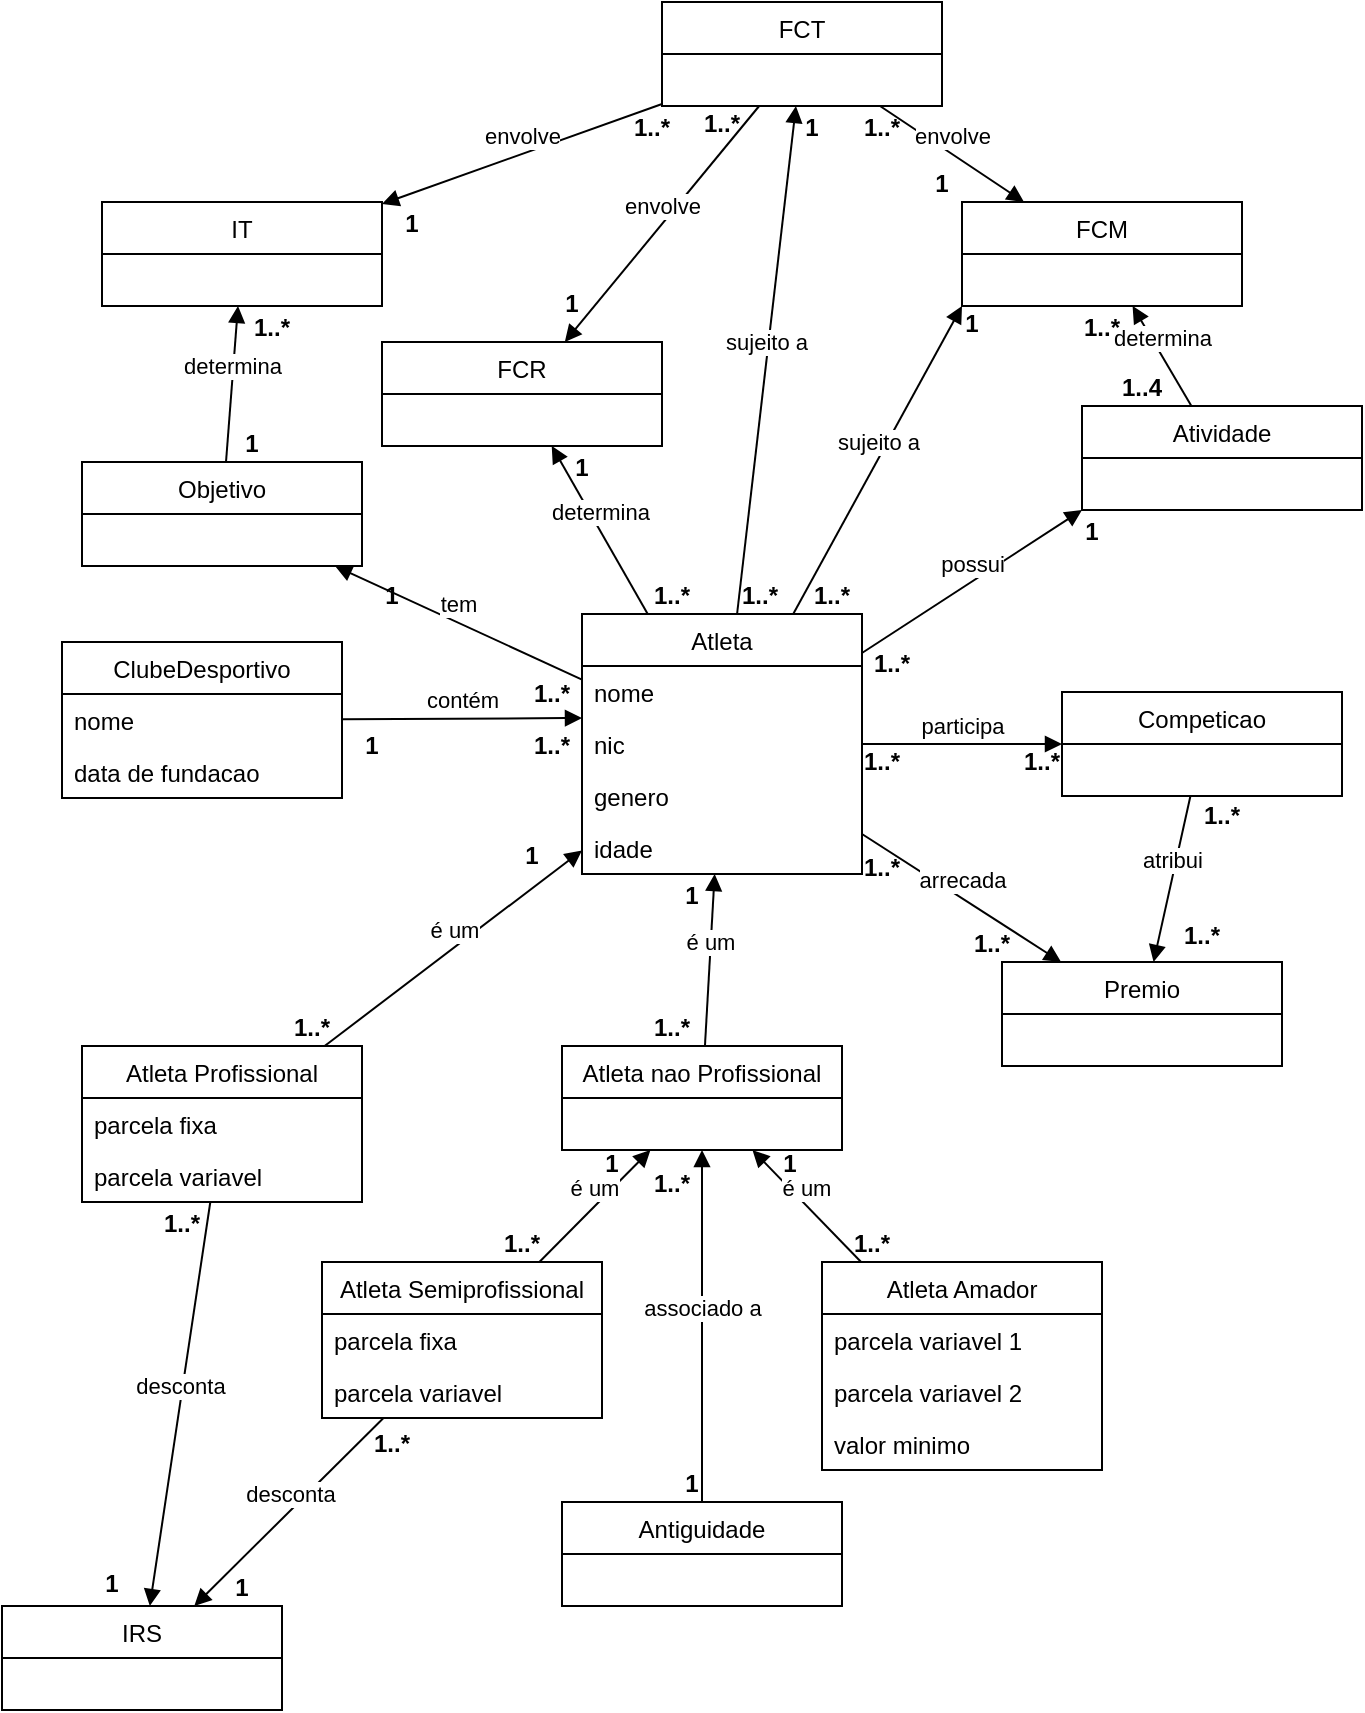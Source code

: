 <mxfile version="13.7.9" type="device"><diagram id="2ra55xBhOHxgva0ZvZWh" name="Página-1"><mxGraphModel dx="901" dy="882" grid="1" gridSize="10" guides="1" tooltips="1" connect="1" arrows="1" fold="1" page="1" pageScale="1" pageWidth="827" pageHeight="1169" math="0" shadow="0"><root><mxCell id="0"/><mxCell id="1" parent="0"/><mxCell id="EQMpbNKwI9AdpGDtnXle-26" value="determina" style="html=1;verticalAlign=bottom;endArrow=block;" parent="1" source="EQMpbNKwI9AdpGDtnXle-13" target="EQMpbNKwI9AdpGDtnXle-20" edge="1"><mxGeometry width="80" relative="1" as="geometry"><mxPoint x="300" y="420" as="sourcePoint"/><mxPoint x="380" y="420" as="targetPoint"/></mxGeometry></mxCell><mxCell id="EQMpbNKwI9AdpGDtnXle-31" value="envolve" style="html=1;verticalAlign=bottom;endArrow=block;" parent="1" source="EQMpbNKwI9AdpGDtnXle-28" target="EQMpbNKwI9AdpGDtnXle-20" edge="1"><mxGeometry width="80" relative="1" as="geometry"><mxPoint x="350" y="120" as="sourcePoint"/><mxPoint x="390" y="88.58" as="targetPoint"/></mxGeometry></mxCell><mxCell id="EQMpbNKwI9AdpGDtnXle-41" value="determina" style="html=1;verticalAlign=bottom;endArrow=block;" parent="1" source="EQMpbNKwI9AdpGDtnXle-8" target="EQMpbNKwI9AdpGDtnXle-38" edge="1"><mxGeometry width="80" relative="1" as="geometry"><mxPoint x="130" y="370" as="sourcePoint"/><mxPoint x="210" y="370" as="targetPoint"/></mxGeometry></mxCell><mxCell id="EQMpbNKwI9AdpGDtnXle-45" value="tem" style="html=1;verticalAlign=bottom;endArrow=block;" parent="1" source="EQMpbNKwI9AdpGDtnXle-8" target="EQMpbNKwI9AdpGDtnXle-42" edge="1"><mxGeometry width="80" relative="1" as="geometry"><mxPoint x="280" y="660" as="sourcePoint"/><mxPoint x="360" y="660" as="targetPoint"/></mxGeometry></mxCell><mxCell id="EQMpbNKwI9AdpGDtnXle-49" value="determina" style="html=1;verticalAlign=bottom;endArrow=block;" parent="1" source="EQMpbNKwI9AdpGDtnXle-42" target="EQMpbNKwI9AdpGDtnXle-46" edge="1"><mxGeometry width="80" relative="1" as="geometry"><mxPoint x="130" y="380" as="sourcePoint"/><mxPoint x="210" y="380" as="targetPoint"/></mxGeometry></mxCell><mxCell id="EQMpbNKwI9AdpGDtnXle-50" value="envolve" style="html=1;verticalAlign=bottom;endArrow=block;" parent="1" source="EQMpbNKwI9AdpGDtnXle-28" target="EQMpbNKwI9AdpGDtnXle-46" edge="1"><mxGeometry width="80" relative="1" as="geometry"><mxPoint x="230" y="230" as="sourcePoint"/><mxPoint x="310" y="230" as="targetPoint"/></mxGeometry></mxCell><mxCell id="EQMpbNKwI9AdpGDtnXle-51" value="envolve" style="html=1;verticalAlign=bottom;endArrow=block;" parent="1" source="EQMpbNKwI9AdpGDtnXle-28" target="EQMpbNKwI9AdpGDtnXle-38" edge="1"><mxGeometry width="80" relative="1" as="geometry"><mxPoint x="300" y="330" as="sourcePoint"/><mxPoint x="380" y="330" as="targetPoint"/></mxGeometry></mxCell><mxCell id="EQMpbNKwI9AdpGDtnXle-52" value="sujeito a" style="html=1;verticalAlign=bottom;endArrow=block;" parent="1" source="EQMpbNKwI9AdpGDtnXle-8" target="EQMpbNKwI9AdpGDtnXle-28" edge="1"><mxGeometry width="80" relative="1" as="geometry"><mxPoint x="90" y="200" as="sourcePoint"/><mxPoint x="170" y="200" as="targetPoint"/></mxGeometry></mxCell><mxCell id="EQMpbNKwI9AdpGDtnXle-59" value="é um" style="html=1;verticalAlign=bottom;endArrow=block;" parent="1" source="EQMpbNKwI9AdpGDtnXle-53" target="EQMpbNKwI9AdpGDtnXle-8" edge="1"><mxGeometry width="80" relative="1" as="geometry"><mxPoint x="350" y="740" as="sourcePoint"/><mxPoint x="430" y="740" as="targetPoint"/></mxGeometry></mxCell><mxCell id="EQMpbNKwI9AdpGDtnXle-72" value="é um" style="html=1;verticalAlign=bottom;endArrow=block;" parent="1" source="EQMpbNKwI9AdpGDtnXle-69" target="EQMpbNKwI9AdpGDtnXle-8" edge="1"><mxGeometry width="80" relative="1" as="geometry"><mxPoint x="320" y="770" as="sourcePoint"/><mxPoint x="400" y="770" as="targetPoint"/></mxGeometry></mxCell><mxCell id="EQMpbNKwI9AdpGDtnXle-73" value="é um" style="html=1;verticalAlign=bottom;endArrow=block;" parent="1" source="EQMpbNKwI9AdpGDtnXle-60" target="EQMpbNKwI9AdpGDtnXle-69" edge="1"><mxGeometry width="80" relative="1" as="geometry"><mxPoint x="340" y="840" as="sourcePoint"/><mxPoint x="420" y="840" as="targetPoint"/></mxGeometry></mxCell><mxCell id="EQMpbNKwI9AdpGDtnXle-74" value="é um" style="html=1;verticalAlign=bottom;endArrow=block;" parent="1" source="EQMpbNKwI9AdpGDtnXle-63" target="EQMpbNKwI9AdpGDtnXle-69" edge="1"><mxGeometry width="80" relative="1" as="geometry"><mxPoint x="430" y="818" as="sourcePoint"/><mxPoint x="510" y="818" as="targetPoint"/></mxGeometry></mxCell><mxCell id="EQMpbNKwI9AdpGDtnXle-76" value="associado a" style="html=1;verticalAlign=bottom;endArrow=block;" parent="1" source="EQMpbNKwI9AdpGDtnXle-68" target="EQMpbNKwI9AdpGDtnXle-69" edge="1"><mxGeometry width="80" relative="1" as="geometry"><mxPoint x="430" y="718.58" as="sourcePoint"/><mxPoint x="510" y="718.58" as="targetPoint"/></mxGeometry></mxCell><mxCell id="EQMpbNKwI9AdpGDtnXle-78" value="participa" style="html=1;verticalAlign=bottom;endArrow=block;" parent="1" source="EQMpbNKwI9AdpGDtnXle-8" target="EQMpbNKwI9AdpGDtnXle-35" edge="1"><mxGeometry width="80" relative="1" as="geometry"><mxPoint x="440" y="720" as="sourcePoint"/><mxPoint x="520" y="720" as="targetPoint"/></mxGeometry></mxCell><mxCell id="EQMpbNKwI9AdpGDtnXle-80" value="arrecada" style="html=1;verticalAlign=bottom;endArrow=block;" parent="1" source="EQMpbNKwI9AdpGDtnXle-8" target="EQMpbNKwI9AdpGDtnXle-79" edge="1"><mxGeometry width="80" relative="1" as="geometry"><mxPoint x="490" y="750" as="sourcePoint"/><mxPoint x="570" y="750" as="targetPoint"/></mxGeometry></mxCell><mxCell id="EQMpbNKwI9AdpGDtnXle-81" value="atribui" style="html=1;verticalAlign=bottom;endArrow=block;" parent="1" source="EQMpbNKwI9AdpGDtnXle-35" target="EQMpbNKwI9AdpGDtnXle-79" edge="1"><mxGeometry width="80" relative="1" as="geometry"><mxPoint x="710" y="720" as="sourcePoint"/><mxPoint x="790" y="720" as="targetPoint"/></mxGeometry></mxCell><mxCell id="EQMpbNKwI9AdpGDtnXle-46" value="IT" style="swimlane;fontStyle=0;childLayout=stackLayout;horizontal=1;startSize=26;fillColor=none;horizontalStack=0;resizeParent=1;resizeParentMax=0;resizeLast=0;collapsible=1;marginBottom=0;" parent="1" vertex="1"><mxGeometry x="70" y="370" width="140" height="52" as="geometry"/></mxCell><mxCell id="EQMpbNKwI9AdpGDtnXle-38" value="FCR" style="swimlane;fontStyle=0;childLayout=stackLayout;horizontal=1;startSize=26;fillColor=none;horizontalStack=0;resizeParent=1;resizeParentMax=0;resizeLast=0;collapsible=1;marginBottom=0;" parent="1" vertex="1"><mxGeometry x="210" y="440" width="140" height="52" as="geometry"/></mxCell><mxCell id="EQMpbNKwI9AdpGDtnXle-20" value="FCM" style="swimlane;fontStyle=0;childLayout=stackLayout;horizontal=1;startSize=26;fillColor=none;horizontalStack=0;resizeParent=1;resizeParentMax=0;resizeLast=0;collapsible=1;marginBottom=0;" parent="1" vertex="1"><mxGeometry x="500" y="370" width="140" height="52" as="geometry"/></mxCell><mxCell id="EQMpbNKwI9AdpGDtnXle-22" value="sujeito a" style="html=1;verticalAlign=bottom;endArrow=block;" parent="EQMpbNKwI9AdpGDtnXle-20" source="EQMpbNKwI9AdpGDtnXle-8" edge="1"><mxGeometry width="80" relative="1" as="geometry"><mxPoint x="-230" y="52" as="sourcePoint"/><mxPoint y="52" as="targetPoint"/></mxGeometry></mxCell><mxCell id="EQMpbNKwI9AdpGDtnXle-28" value="FCT" style="swimlane;fontStyle=0;childLayout=stackLayout;horizontal=1;startSize=26;fillColor=none;horizontalStack=0;resizeParent=1;resizeParentMax=0;resizeLast=0;collapsible=1;marginBottom=0;" parent="1" vertex="1"><mxGeometry x="350" y="270" width="140" height="52" as="geometry"/></mxCell><mxCell id="EQMpbNKwI9AdpGDtnXle-1" value="ClubeDesportivo" style="swimlane;fontStyle=0;childLayout=stackLayout;horizontal=1;startSize=26;fillColor=none;horizontalStack=0;resizeParent=1;resizeParentMax=0;resizeLast=0;collapsible=1;marginBottom=0;" parent="1" vertex="1"><mxGeometry x="50" y="590" width="140" height="78" as="geometry"/></mxCell><mxCell id="EQMpbNKwI9AdpGDtnXle-2" value="nome" style="text;strokeColor=none;fillColor=none;align=left;verticalAlign=top;spacingLeft=4;spacingRight=4;overflow=hidden;rotatable=0;points=[[0,0.5],[1,0.5]];portConstraint=eastwest;" parent="EQMpbNKwI9AdpGDtnXle-1" vertex="1"><mxGeometry y="26" width="140" height="26" as="geometry"/></mxCell><mxCell id="EQMpbNKwI9AdpGDtnXle-3" value="data de fundacao" style="text;strokeColor=none;fillColor=none;align=left;verticalAlign=top;spacingLeft=4;spacingRight=4;overflow=hidden;rotatable=0;points=[[0,0.5],[1,0.5]];portConstraint=eastwest;" parent="EQMpbNKwI9AdpGDtnXle-1" vertex="1"><mxGeometry y="52" width="140" height="26" as="geometry"/></mxCell><mxCell id="EQMpbNKwI9AdpGDtnXle-53" value="Atleta Profissional" style="swimlane;fontStyle=0;childLayout=stackLayout;horizontal=1;startSize=26;fillColor=none;horizontalStack=0;resizeParent=1;resizeParentMax=0;resizeLast=0;collapsible=1;marginBottom=0;" parent="1" vertex="1"><mxGeometry x="60" y="792" width="140" height="78" as="geometry"/></mxCell><mxCell id="EQMpbNKwI9AdpGDtnXle-54" value="parcela fixa" style="text;strokeColor=none;fillColor=none;align=left;verticalAlign=top;spacingLeft=4;spacingRight=4;overflow=hidden;rotatable=0;points=[[0,0.5],[1,0.5]];portConstraint=eastwest;" parent="EQMpbNKwI9AdpGDtnXle-53" vertex="1"><mxGeometry y="26" width="140" height="26" as="geometry"/></mxCell><mxCell id="EQMpbNKwI9AdpGDtnXle-56" value="parcela variavel" style="text;strokeColor=none;fillColor=none;align=left;verticalAlign=top;spacingLeft=4;spacingRight=4;overflow=hidden;rotatable=0;points=[[0,0.5],[1,0.5]];portConstraint=eastwest;" parent="EQMpbNKwI9AdpGDtnXle-53" vertex="1"><mxGeometry y="52" width="140" height="26" as="geometry"/></mxCell><mxCell id="EQMpbNKwI9AdpGDtnXle-69" value="Atleta nao Profissional" style="swimlane;fontStyle=0;childLayout=stackLayout;horizontal=1;startSize=26;fillColor=none;horizontalStack=0;resizeParent=1;resizeParentMax=0;resizeLast=0;collapsible=1;marginBottom=0;" parent="1" vertex="1"><mxGeometry x="300" y="792" width="140" height="52" as="geometry"/></mxCell><mxCell id="EQMpbNKwI9AdpGDtnXle-63" value="Atleta Amador" style="swimlane;fontStyle=0;childLayout=stackLayout;horizontal=1;startSize=26;fillColor=none;horizontalStack=0;resizeParent=1;resizeParentMax=0;resizeLast=0;collapsible=1;marginBottom=0;" parent="1" vertex="1"><mxGeometry x="430" y="900" width="140" height="104" as="geometry"/></mxCell><mxCell id="EQMpbNKwI9AdpGDtnXle-64" value="parcela variavel 1" style="text;strokeColor=none;fillColor=none;align=left;verticalAlign=top;spacingLeft=4;spacingRight=4;overflow=hidden;rotatable=0;points=[[0,0.5],[1,0.5]];portConstraint=eastwest;" parent="EQMpbNKwI9AdpGDtnXle-63" vertex="1"><mxGeometry y="26" width="140" height="26" as="geometry"/></mxCell><mxCell id="EQMpbNKwI9AdpGDtnXle-65" value="parcela variavel 2" style="text;strokeColor=none;fillColor=none;align=left;verticalAlign=top;spacingLeft=4;spacingRight=4;overflow=hidden;rotatable=0;points=[[0,0.5],[1,0.5]];portConstraint=eastwest;" parent="EQMpbNKwI9AdpGDtnXle-63" vertex="1"><mxGeometry y="52" width="140" height="26" as="geometry"/></mxCell><mxCell id="EQMpbNKwI9AdpGDtnXle-77" value="valor minimo" style="text;strokeColor=none;fillColor=none;align=left;verticalAlign=top;spacingLeft=4;spacingRight=4;overflow=hidden;rotatable=0;points=[[0,0.5],[1,0.5]];portConstraint=eastwest;" parent="EQMpbNKwI9AdpGDtnXle-63" vertex="1"><mxGeometry y="78" width="140" height="26" as="geometry"/></mxCell><mxCell id="EQMpbNKwI9AdpGDtnXle-60" value="Atleta Semiprofissional" style="swimlane;fontStyle=0;childLayout=stackLayout;horizontal=1;startSize=26;fillColor=none;horizontalStack=0;resizeParent=1;resizeParentMax=0;resizeLast=0;collapsible=1;marginBottom=0;" parent="1" vertex="1"><mxGeometry x="180" y="900" width="140" height="78" as="geometry"/></mxCell><mxCell id="EQMpbNKwI9AdpGDtnXle-61" value="parcela fixa" style="text;strokeColor=none;fillColor=none;align=left;verticalAlign=top;spacingLeft=4;spacingRight=4;overflow=hidden;rotatable=0;points=[[0,0.5],[1,0.5]];portConstraint=eastwest;" parent="EQMpbNKwI9AdpGDtnXle-60" vertex="1"><mxGeometry y="26" width="140" height="26" as="geometry"/></mxCell><mxCell id="EQMpbNKwI9AdpGDtnXle-62" value="parcela variavel" style="text;strokeColor=none;fillColor=none;align=left;verticalAlign=top;spacingLeft=4;spacingRight=4;overflow=hidden;rotatable=0;points=[[0,0.5],[1,0.5]];portConstraint=eastwest;" parent="EQMpbNKwI9AdpGDtnXle-60" vertex="1"><mxGeometry y="52" width="140" height="26" as="geometry"/></mxCell><mxCell id="EQMpbNKwI9AdpGDtnXle-68" value="Antiguidade" style="swimlane;fontStyle=0;childLayout=stackLayout;horizontal=1;startSize=26;fillColor=none;horizontalStack=0;resizeParent=1;resizeParentMax=0;resizeLast=0;collapsible=1;marginBottom=0;" parent="1" vertex="1"><mxGeometry x="300" y="1020" width="140" height="52" as="geometry"/></mxCell><mxCell id="EQMpbNKwI9AdpGDtnXle-13" value="Atividade" style="swimlane;fontStyle=0;childLayout=stackLayout;horizontal=1;startSize=26;fillColor=none;horizontalStack=0;resizeParent=1;resizeParentMax=0;resizeLast=0;collapsible=1;marginBottom=0;" parent="1" vertex="1"><mxGeometry x="560" y="472" width="140" height="52" as="geometry"/></mxCell><mxCell id="EQMpbNKwI9AdpGDtnXle-15" value="possui" style="html=1;verticalAlign=bottom;endArrow=block;" parent="EQMpbNKwI9AdpGDtnXle-13" source="EQMpbNKwI9AdpGDtnXle-8" edge="1"><mxGeometry width="80" relative="1" as="geometry"><mxPoint x="-230" y="52" as="sourcePoint"/><mxPoint y="52" as="targetPoint"/></mxGeometry></mxCell><mxCell id="EQMpbNKwI9AdpGDtnXle-8" value="Atleta" style="swimlane;fontStyle=0;childLayout=stackLayout;horizontal=1;startSize=26;fillColor=none;horizontalStack=0;resizeParent=1;resizeParentMax=0;resizeLast=0;collapsible=1;marginBottom=0;" parent="1" vertex="1"><mxGeometry x="310" y="576" width="140" height="130" as="geometry"/></mxCell><mxCell id="EQMpbNKwI9AdpGDtnXle-9" value="nome" style="text;strokeColor=none;fillColor=none;align=left;verticalAlign=top;spacingLeft=4;spacingRight=4;overflow=hidden;rotatable=0;points=[[0,0.5],[1,0.5]];portConstraint=eastwest;" parent="EQMpbNKwI9AdpGDtnXle-8" vertex="1"><mxGeometry y="26" width="140" height="26" as="geometry"/></mxCell><mxCell id="EQMpbNKwI9AdpGDtnXle-7" value="contém" style="html=1;verticalAlign=bottom;endArrow=block;" parent="EQMpbNKwI9AdpGDtnXle-8" source="EQMpbNKwI9AdpGDtnXle-1" edge="1"><mxGeometry width="80" relative="1" as="geometry"><mxPoint x="-230" y="52" as="sourcePoint"/><mxPoint y="52" as="targetPoint"/></mxGeometry></mxCell><mxCell id="EQMpbNKwI9AdpGDtnXle-10" value="nic" style="text;strokeColor=none;fillColor=none;align=left;verticalAlign=top;spacingLeft=4;spacingRight=4;overflow=hidden;rotatable=0;points=[[0,0.5],[1,0.5]];portConstraint=eastwest;" parent="EQMpbNKwI9AdpGDtnXle-8" vertex="1"><mxGeometry y="52" width="140" height="26" as="geometry"/></mxCell><mxCell id="EQMpbNKwI9AdpGDtnXle-12" value="genero" style="text;strokeColor=none;fillColor=none;align=left;verticalAlign=top;spacingLeft=4;spacingRight=4;overflow=hidden;rotatable=0;points=[[0,0.5],[1,0.5]];portConstraint=eastwest;" parent="EQMpbNKwI9AdpGDtnXle-8" vertex="1"><mxGeometry y="78" width="140" height="26" as="geometry"/></mxCell><mxCell id="EQMpbNKwI9AdpGDtnXle-11" value="idade" style="text;strokeColor=none;fillColor=none;align=left;verticalAlign=top;spacingLeft=4;spacingRight=4;overflow=hidden;rotatable=0;points=[[0,0.5],[1,0.5]];portConstraint=eastwest;" parent="EQMpbNKwI9AdpGDtnXle-8" vertex="1"><mxGeometry y="104" width="140" height="26" as="geometry"/></mxCell><mxCell id="EQMpbNKwI9AdpGDtnXle-35" value="Competicao" style="swimlane;fontStyle=0;childLayout=stackLayout;horizontal=1;startSize=26;fillColor=none;horizontalStack=0;resizeParent=1;resizeParentMax=0;resizeLast=0;collapsible=1;marginBottom=0;" parent="1" vertex="1"><mxGeometry x="550" y="615" width="140" height="52" as="geometry"/></mxCell><mxCell id="EQMpbNKwI9AdpGDtnXle-79" value="Premio" style="swimlane;fontStyle=0;childLayout=stackLayout;horizontal=1;startSize=26;fillColor=none;horizontalStack=0;resizeParent=1;resizeParentMax=0;resizeLast=0;collapsible=1;marginBottom=0;" parent="1" vertex="1"><mxGeometry x="520" y="750" width="140" height="52" as="geometry"/></mxCell><mxCell id="3s0pUshXTMiac7L05Is0-2" value="1" style="text;align=center;fontStyle=1;verticalAlign=middle;spacingLeft=3;spacingRight=3;strokeColor=none;rotatable=0;points=[[0,0.5],[1,0.5]];portConstraint=eastwest;" parent="1" vertex="1"><mxGeometry x="190" y="631" width="30" height="20" as="geometry"/></mxCell><mxCell id="3s0pUshXTMiac7L05Is0-3" value="1..*" style="text;align=center;fontStyle=1;verticalAlign=middle;spacingLeft=3;spacingRight=3;strokeColor=none;rotatable=0;points=[[0,0.5],[1,0.5]];portConstraint=eastwest;" parent="1" vertex="1"><mxGeometry x="160" y="772" width="30" height="20" as="geometry"/></mxCell><mxCell id="3s0pUshXTMiac7L05Is0-4" value="1" style="text;align=center;fontStyle=1;verticalAlign=middle;spacingLeft=3;spacingRight=3;strokeColor=none;rotatable=0;points=[[0,0.5],[1,0.5]];portConstraint=eastwest;" parent="1" vertex="1"><mxGeometry x="270" y="686" width="30" height="20" as="geometry"/></mxCell><mxCell id="3s0pUshXTMiac7L05Is0-5" value="1" style="text;align=center;fontStyle=1;verticalAlign=middle;spacingLeft=3;spacingRight=3;strokeColor=none;rotatable=0;points=[[0,0.5],[1,0.5]];portConstraint=eastwest;" parent="1" vertex="1"><mxGeometry x="350" y="706" width="30" height="20" as="geometry"/></mxCell><mxCell id="3s0pUshXTMiac7L05Is0-9" value="1" style="text;align=center;fontStyle=1;verticalAlign=middle;spacingLeft=3;spacingRight=3;strokeColor=none;rotatable=0;points=[[0,0.5],[1,0.5]];portConstraint=eastwest;" parent="1" vertex="1"><mxGeometry x="399" y="840" width="30" height="20" as="geometry"/></mxCell><mxCell id="3s0pUshXTMiac7L05Is0-10" value="1" style="text;align=center;fontStyle=1;verticalAlign=middle;spacingLeft=3;spacingRight=3;strokeColor=none;rotatable=0;points=[[0,0.5],[1,0.5]];portConstraint=eastwest;" parent="1" vertex="1"><mxGeometry x="310" y="840" width="30" height="20" as="geometry"/></mxCell><mxCell id="3s0pUshXTMiac7L05Is0-12" value="1" style="text;align=center;fontStyle=1;verticalAlign=middle;spacingLeft=3;spacingRight=3;strokeColor=none;rotatable=0;points=[[0,0.5],[1,0.5]];portConstraint=eastwest;" parent="1" vertex="1"><mxGeometry x="350" y="1000" width="30" height="20" as="geometry"/></mxCell><mxCell id="3s0pUshXTMiac7L05Is0-18" value="1..*" style="text;align=center;fontStyle=1;verticalAlign=middle;spacingLeft=3;spacingRight=3;strokeColor=none;rotatable=0;points=[[0,0.5],[1,0.5]];portConstraint=eastwest;" parent="1" vertex="1"><mxGeometry x="265" y="880" width="30" height="20" as="geometry"/></mxCell><mxCell id="3s0pUshXTMiac7L05Is0-19" value="1..*" style="text;align=center;fontStyle=1;verticalAlign=middle;spacingLeft=3;spacingRight=3;strokeColor=none;rotatable=0;points=[[0,0.5],[1,0.5]];portConstraint=eastwest;" parent="1" vertex="1"><mxGeometry x="340" y="850" width="30" height="20" as="geometry"/></mxCell><mxCell id="3s0pUshXTMiac7L05Is0-20" value="1..*" style="text;align=center;fontStyle=1;verticalAlign=middle;spacingLeft=3;spacingRight=3;strokeColor=none;rotatable=0;points=[[0,0.5],[1,0.5]];portConstraint=eastwest;" parent="1" vertex="1"><mxGeometry x="440" y="880" width="30" height="20" as="geometry"/></mxCell><mxCell id="3s0pUshXTMiac7L05Is0-21" value="1..*" style="text;align=center;fontStyle=1;verticalAlign=middle;spacingLeft=3;spacingRight=3;strokeColor=none;rotatable=0;points=[[0,0.5],[1,0.5]];portConstraint=eastwest;" parent="1" vertex="1"><mxGeometry x="445" y="692" width="30" height="20" as="geometry"/></mxCell><mxCell id="3s0pUshXTMiac7L05Is0-22" value="1..*" style="text;align=center;fontStyle=1;verticalAlign=middle;spacingLeft=3;spacingRight=3;strokeColor=none;rotatable=0;points=[[0,0.5],[1,0.5]];portConstraint=eastwest;" parent="1" vertex="1"><mxGeometry x="445" y="639" width="30" height="20" as="geometry"/></mxCell><mxCell id="3s0pUshXTMiac7L05Is0-23" value="1..*" style="text;align=center;fontStyle=1;verticalAlign=middle;spacingLeft=3;spacingRight=3;strokeColor=none;rotatable=0;points=[[0,0.5],[1,0.5]];portConstraint=eastwest;" parent="1" vertex="1"><mxGeometry x="525" y="639" width="30" height="20" as="geometry"/></mxCell><mxCell id="3s0pUshXTMiac7L05Is0-24" value="1..*" style="text;align=center;fontStyle=1;verticalAlign=middle;spacingLeft=3;spacingRight=3;strokeColor=none;rotatable=0;points=[[0,0.5],[1,0.5]];portConstraint=eastwest;" parent="1" vertex="1"><mxGeometry x="280" y="631" width="30" height="20" as="geometry"/></mxCell><mxCell id="3s0pUshXTMiac7L05Is0-25" value="1" style="text;align=center;fontStyle=1;verticalAlign=middle;spacingLeft=3;spacingRight=3;strokeColor=none;rotatable=0;points=[[0,0.5],[1,0.5]];portConstraint=eastwest;" parent="1" vertex="1"><mxGeometry x="200" y="556" width="30" height="20" as="geometry"/></mxCell><mxCell id="3s0pUshXTMiac7L05Is0-26" value="1..*" style="text;align=center;fontStyle=1;verticalAlign=middle;spacingLeft=3;spacingRight=3;strokeColor=none;rotatable=0;points=[[0,0.5],[1,0.5]];portConstraint=eastwest;" parent="1" vertex="1"><mxGeometry x="280" y="605" width="30" height="20" as="geometry"/></mxCell><mxCell id="3s0pUshXTMiac7L05Is0-27" value="1" style="text;align=center;fontStyle=1;verticalAlign=middle;spacingLeft=3;spacingRight=3;strokeColor=none;rotatable=0;points=[[0,0.5],[1,0.5]];portConstraint=eastwest;" parent="1" vertex="1"><mxGeometry x="410" y="322" width="30" height="20" as="geometry"/></mxCell><mxCell id="3s0pUshXTMiac7L05Is0-28" value="1..*" style="text;align=center;fontStyle=1;verticalAlign=middle;spacingLeft=3;spacingRight=3;strokeColor=none;rotatable=0;points=[[0,0.5],[1,0.5]];portConstraint=eastwest;" parent="1" vertex="1"><mxGeometry x="384" y="556" width="30" height="20" as="geometry"/></mxCell><mxCell id="3s0pUshXTMiac7L05Is0-29" value="1" style="text;align=center;fontStyle=1;verticalAlign=middle;spacingLeft=3;spacingRight=3;strokeColor=none;rotatable=0;points=[[0,0.5],[1,0.5]];portConstraint=eastwest;" parent="1" vertex="1"><mxGeometry x="490" y="420" width="30" height="20" as="geometry"/></mxCell><mxCell id="3s0pUshXTMiac7L05Is0-30" value="1..*" style="text;align=center;fontStyle=1;verticalAlign=middle;spacingLeft=3;spacingRight=3;strokeColor=none;rotatable=0;points=[[0,0.5],[1,0.5]];portConstraint=eastwest;" parent="1" vertex="1"><mxGeometry x="420" y="556" width="30" height="20" as="geometry"/></mxCell><mxCell id="3s0pUshXTMiac7L05Is0-31" value="1" style="text;align=center;fontStyle=1;verticalAlign=middle;spacingLeft=3;spacingRight=3;strokeColor=none;rotatable=0;points=[[0,0.5],[1,0.5]];portConstraint=eastwest;" parent="1" vertex="1"><mxGeometry x="550" y="524" width="30" height="20" as="geometry"/></mxCell><mxCell id="3s0pUshXTMiac7L05Is0-32" value="1..*" style="text;align=center;fontStyle=1;verticalAlign=middle;spacingLeft=3;spacingRight=3;strokeColor=none;rotatable=0;points=[[0,0.5],[1,0.5]];portConstraint=eastwest;" parent="1" vertex="1"><mxGeometry x="450" y="590" width="30" height="20" as="geometry"/></mxCell><mxCell id="3s0pUshXTMiac7L05Is0-33" value="1" style="text;align=center;fontStyle=1;verticalAlign=middle;spacingLeft=3;spacingRight=3;strokeColor=none;rotatable=0;points=[[0,0.5],[1,0.5]];portConstraint=eastwest;" parent="1" vertex="1"><mxGeometry x="295" y="492" width="30" height="20" as="geometry"/></mxCell><mxCell id="3s0pUshXTMiac7L05Is0-34" value="1..*" style="text;align=center;fontStyle=1;verticalAlign=middle;spacingLeft=3;spacingRight=3;strokeColor=none;rotatable=0;points=[[0,0.5],[1,0.5]];portConstraint=eastwest;" parent="1" vertex="1"><mxGeometry x="340" y="556" width="30" height="20" as="geometry"/></mxCell><mxCell id="3s0pUshXTMiac7L05Is0-36" value="desconta" style="html=1;verticalAlign=bottom;endArrow=block;" parent="1" source="EQMpbNKwI9AdpGDtnXle-53" target="3s0pUshXTMiac7L05Is0-35" edge="1"><mxGeometry width="80" relative="1" as="geometry"><mxPoint x="30" y="970" as="sourcePoint"/><mxPoint x="110" y="970" as="targetPoint"/></mxGeometry></mxCell><mxCell id="3s0pUshXTMiac7L05Is0-37" value="desconta" style="html=1;verticalAlign=bottom;endArrow=block;" parent="1" source="EQMpbNKwI9AdpGDtnXle-60" target="3s0pUshXTMiac7L05Is0-35" edge="1"><mxGeometry width="80" relative="1" as="geometry"><mxPoint x="185" y="1019.31" as="sourcePoint"/><mxPoint x="265" y="1019.31" as="targetPoint"/></mxGeometry></mxCell><mxCell id="3s0pUshXTMiac7L05Is0-35" value="IRS" style="swimlane;fontStyle=0;childLayout=stackLayout;horizontal=1;startSize=26;fillColor=none;horizontalStack=0;resizeParent=1;resizeParentMax=0;resizeLast=0;collapsible=1;marginBottom=0;" parent="1" vertex="1"><mxGeometry x="20" y="1072" width="140" height="52" as="geometry"/></mxCell><mxCell id="-k5JdzMQ_LzRfuVssLoL-1" value="1..*" style="text;align=center;fontStyle=1;verticalAlign=middle;spacingLeft=3;spacingRight=3;strokeColor=none;rotatable=0;points=[[0,0.5],[1,0.5]];portConstraint=eastwest;" vertex="1" parent="1"><mxGeometry x="340" y="772" width="30" height="20" as="geometry"/></mxCell><mxCell id="-k5JdzMQ_LzRfuVssLoL-2" value="1" style="text;align=center;fontStyle=1;verticalAlign=middle;spacingLeft=3;spacingRight=3;strokeColor=none;rotatable=0;points=[[0,0.5],[1,0.5]];portConstraint=eastwest;" vertex="1" parent="1"><mxGeometry x="60" y="1050" width="30" height="20" as="geometry"/></mxCell><mxCell id="-k5JdzMQ_LzRfuVssLoL-3" value="1" style="text;align=center;fontStyle=1;verticalAlign=middle;spacingLeft=3;spacingRight=3;strokeColor=none;rotatable=0;points=[[0,0.5],[1,0.5]];portConstraint=eastwest;" vertex="1" parent="1"><mxGeometry x="125" y="1052" width="30" height="20" as="geometry"/></mxCell><mxCell id="-k5JdzMQ_LzRfuVssLoL-4" value="1..*" style="text;align=center;fontStyle=1;verticalAlign=middle;spacingLeft=3;spacingRight=3;strokeColor=none;rotatable=0;points=[[0,0.5],[1,0.5]];portConstraint=eastwest;" vertex="1" parent="1"><mxGeometry x="95" y="870" width="30" height="20" as="geometry"/></mxCell><mxCell id="-k5JdzMQ_LzRfuVssLoL-5" value="1..*" style="text;align=center;fontStyle=1;verticalAlign=middle;spacingLeft=3;spacingRight=3;strokeColor=none;rotatable=0;points=[[0,0.5],[1,0.5]];portConstraint=eastwest;" vertex="1" parent="1"><mxGeometry x="200" y="980" width="30" height="20" as="geometry"/></mxCell><mxCell id="-k5JdzMQ_LzRfuVssLoL-6" value="1..*" style="text;align=center;fontStyle=1;verticalAlign=middle;spacingLeft=3;spacingRight=3;strokeColor=none;rotatable=0;points=[[0,0.5],[1,0.5]];portConstraint=eastwest;" vertex="1" parent="1"><mxGeometry x="500" y="730" width="30" height="20" as="geometry"/></mxCell><mxCell id="-k5JdzMQ_LzRfuVssLoL-7" value="1..*" style="text;align=center;fontStyle=1;verticalAlign=middle;spacingLeft=3;spacingRight=3;strokeColor=none;rotatable=0;points=[[0,0.5],[1,0.5]];portConstraint=eastwest;" vertex="1" parent="1"><mxGeometry x="605" y="726" width="30" height="20" as="geometry"/></mxCell><mxCell id="-k5JdzMQ_LzRfuVssLoL-8" value="1..*" style="text;align=center;fontStyle=1;verticalAlign=middle;spacingLeft=3;spacingRight=3;strokeColor=none;rotatable=0;points=[[0,0.5],[1,0.5]];portConstraint=eastwest;" vertex="1" parent="1"><mxGeometry x="615" y="666" width="30" height="20" as="geometry"/></mxCell><mxCell id="-k5JdzMQ_LzRfuVssLoL-9" value="1..4" style="text;align=center;fontStyle=1;verticalAlign=middle;spacingLeft=3;spacingRight=3;strokeColor=none;rotatable=0;points=[[0,0.5],[1,0.5]];portConstraint=eastwest;" vertex="1" parent="1"><mxGeometry x="575" y="452" width="30" height="20" as="geometry"/></mxCell><mxCell id="-k5JdzMQ_LzRfuVssLoL-10" value="1..*" style="text;align=center;fontStyle=1;verticalAlign=middle;spacingLeft=3;spacingRight=3;strokeColor=none;rotatable=0;points=[[0,0.5],[1,0.5]];portConstraint=eastwest;" vertex="1" parent="1"><mxGeometry x="555" y="422" width="30" height="20" as="geometry"/></mxCell><mxCell id="-k5JdzMQ_LzRfuVssLoL-11" value="1" style="text;align=center;fontStyle=1;verticalAlign=middle;spacingLeft=3;spacingRight=3;strokeColor=none;rotatable=0;points=[[0,0.5],[1,0.5]];portConstraint=eastwest;" vertex="1" parent="1"><mxGeometry x="130" y="480" width="30" height="20" as="geometry"/></mxCell><mxCell id="EQMpbNKwI9AdpGDtnXle-42" value="Objetivo" style="swimlane;fontStyle=0;childLayout=stackLayout;horizontal=1;startSize=26;fillColor=none;horizontalStack=0;resizeParent=1;resizeParentMax=0;resizeLast=0;collapsible=1;marginBottom=0;" parent="1" vertex="1"><mxGeometry x="60" y="500" width="140" height="52" as="geometry"/></mxCell><mxCell id="-k5JdzMQ_LzRfuVssLoL-12" value="1..*" style="text;align=center;fontStyle=1;verticalAlign=middle;spacingLeft=3;spacingRight=3;strokeColor=none;rotatable=0;points=[[0,0.5],[1,0.5]];portConstraint=eastwest;" vertex="1" parent="1"><mxGeometry x="140" y="422" width="30" height="20" as="geometry"/></mxCell><mxCell id="-k5JdzMQ_LzRfuVssLoL-13" value="1" style="text;align=center;fontStyle=1;verticalAlign=middle;spacingLeft=3;spacingRight=3;strokeColor=none;rotatable=0;points=[[0,0.5],[1,0.5]];portConstraint=eastwest;" vertex="1" parent="1"><mxGeometry x="210" y="370" width="30" height="20" as="geometry"/></mxCell><mxCell id="-k5JdzMQ_LzRfuVssLoL-14" value="1" style="text;align=center;fontStyle=1;verticalAlign=middle;spacingLeft=3;spacingRight=3;strokeColor=none;rotatable=0;points=[[0,0.5],[1,0.5]];portConstraint=eastwest;" vertex="1" parent="1"><mxGeometry x="475" y="350" width="30" height="20" as="geometry"/></mxCell><mxCell id="-k5JdzMQ_LzRfuVssLoL-15" value="1" style="text;align=center;fontStyle=1;verticalAlign=middle;spacingLeft=3;spacingRight=3;strokeColor=none;rotatable=0;points=[[0,0.5],[1,0.5]];portConstraint=eastwest;" vertex="1" parent="1"><mxGeometry x="290" y="410" width="30" height="20" as="geometry"/></mxCell><mxCell id="-k5JdzMQ_LzRfuVssLoL-16" value="1..*" style="text;align=center;fontStyle=1;verticalAlign=middle;spacingLeft=3;spacingRight=3;strokeColor=none;rotatable=0;points=[[0,0.5],[1,0.5]];portConstraint=eastwest;" vertex="1" parent="1"><mxGeometry x="330" y="322" width="30" height="20" as="geometry"/></mxCell><mxCell id="-k5JdzMQ_LzRfuVssLoL-17" value="1..*" style="text;align=center;fontStyle=1;verticalAlign=middle;spacingLeft=3;spacingRight=3;strokeColor=none;rotatable=0;points=[[0,0.5],[1,0.5]];portConstraint=eastwest;" vertex="1" parent="1"><mxGeometry x="445" y="322" width="30" height="20" as="geometry"/></mxCell><mxCell id="-k5JdzMQ_LzRfuVssLoL-18" value="1..*" style="text;align=center;fontStyle=1;verticalAlign=middle;spacingLeft=3;spacingRight=3;strokeColor=none;rotatable=0;points=[[0,0.5],[1,0.5]];portConstraint=eastwest;" vertex="1" parent="1"><mxGeometry x="365" y="320" width="30" height="20" as="geometry"/></mxCell></root></mxGraphModel></diagram></mxfile>